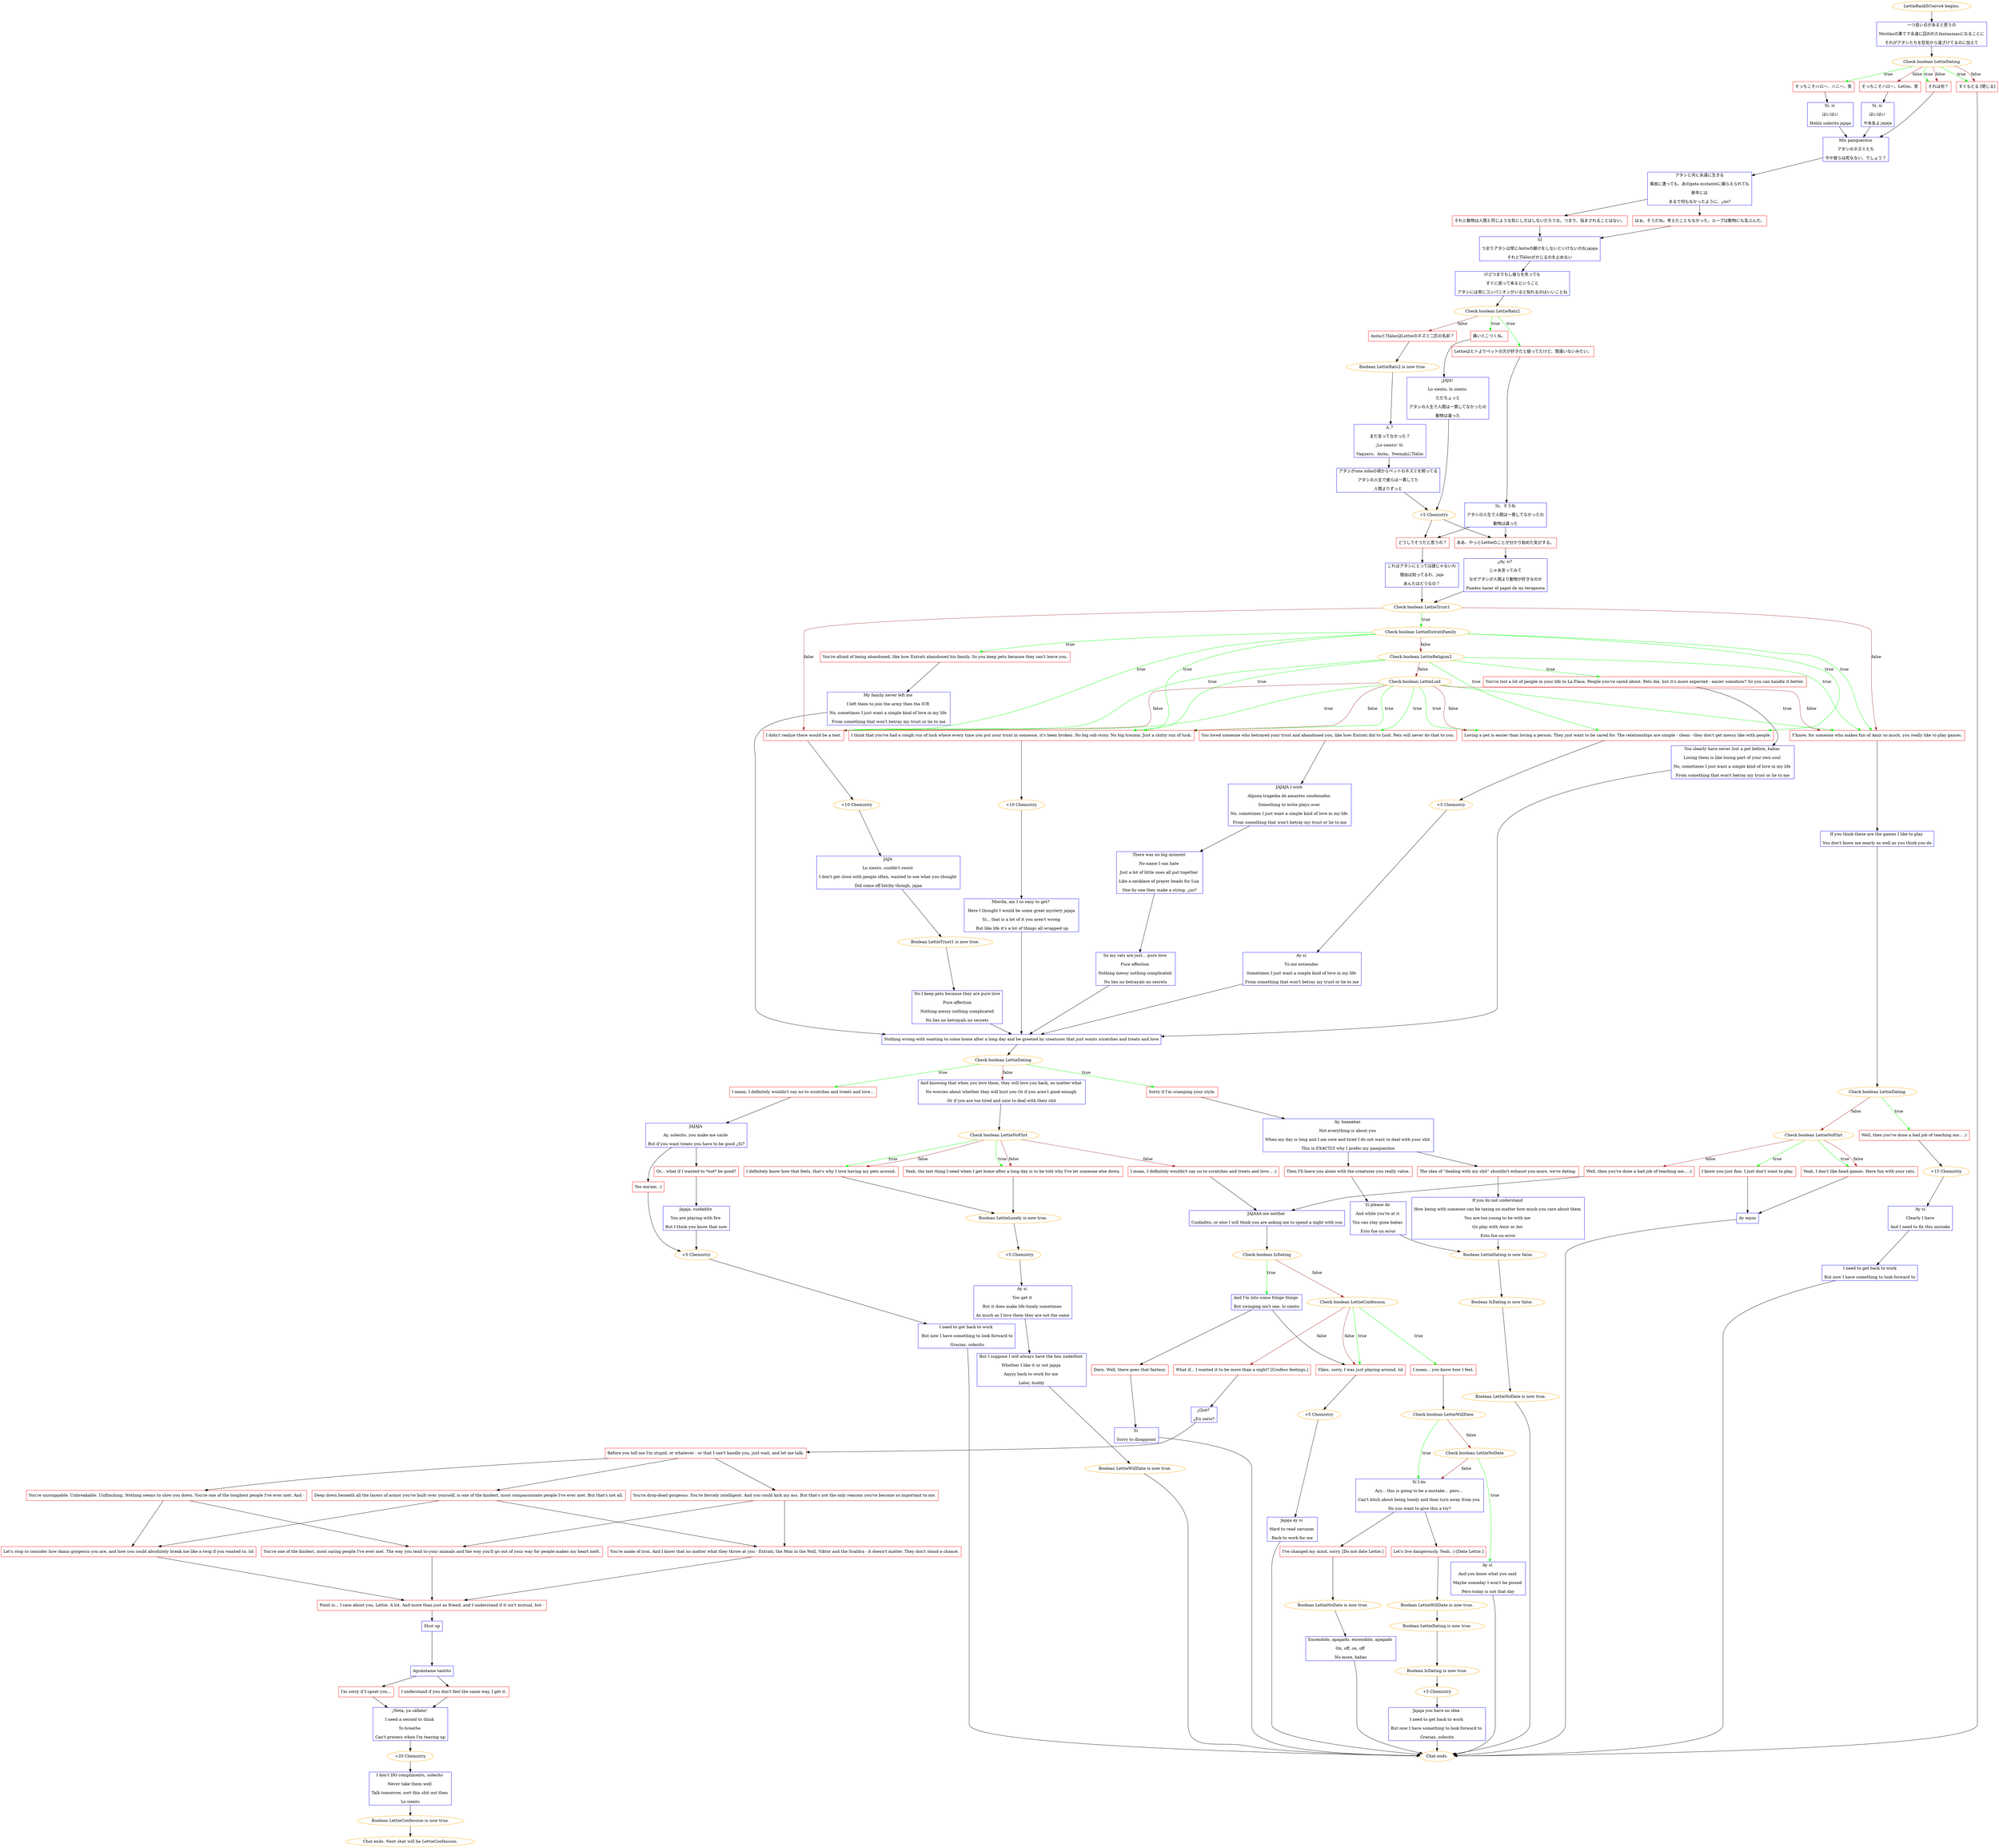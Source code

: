 digraph {
	"LettieRank5Convo4 begins." [color=orange];
		"LettieRank5Convo4 begins." -> j2706013243;
	j2706013243 [label="一つ良い点があると思うの
Mictlánの果てで永遠に囚われたfantasmasになることに
それがアタシたちを狂気から遠ざけてるのに加えて",shape=box,color=blue];
		j2706013243 -> j1776284788;
	j1776284788 [label="Check boolean LettieDating",color=orange];
		j1776284788 -> j1651128125 [label=true,color=green];
		j1776284788 -> j3571925465 [label=true,color=green];
		j1776284788 -> j205931549 [label=true,color=green];
		j1776284788 -> j2593055811 [label=false,color=brown];
		j1776284788 -> j3571925465 [label=false,color=brown];
		j1776284788 -> j205931549 [label=false,color=brown];
	j1651128125 [label="そっちこそハロー、ハニー。笑",shape=box,color=red];
		j1651128125 -> j274455394;
	j3571925465 [label="それは何？",shape=box,color=red];
		j3571925465 -> j1942956364;
	j205931549 [label="すぐもどる [閉じる]",shape=box,color=red];
		j205931549 -> "Chat ends.";
	j2593055811 [label="そっちこそハロー、Lettie。笑",shape=box,color=red];
		j2593055811 -> j885823385;
	j274455394 [label="Sí, sí 
はいはい
Holiiii solecito jajaja",shape=box,color=blue];
		j274455394 -> j1942956364;
	j1942956364 [label="Mis panquecitos
アタシのネズミたち
今や彼らは死なない、でしょう？",shape=box,color=blue];
		j1942956364 -> j2867982772;
	"Chat ends." [color=orange];
	j885823385 [label="Sí, sí 
はいはい 
やあ友よ jajaja",shape=box,color=blue];
		j885823385 -> j1942956364;
	j2867982772 [label="アタシと共に永遠に生きる
事故に遭っても、あのgata mutanteに捕らえられても
新年には
まるで何もなかったように、¿no?",shape=box,color=blue];
		j2867982772 -> j3397506567;
		j2867982772 -> j2038848868;
	j3397506567 [label="はぁ。そうだね。考えたこともなかった。ループは動物にも及ぶんだ。",shape=box,color=red];
		j3397506567 -> j1233418236;
	j2038848868 [label="それと動物は人間と同じような気にし方はしないだろうな。つまり、悩まされることはない。",shape=box,color=red];
		j2038848868 -> j1233418236;
	j1233418236 [label="SÍ
つまりアタシは常にAnitaの躾けをしないといけないのね jajaja
それとTlálocがかじるのを止めない",shape=box,color=blue];
		j1233418236 -> j895639427;
	j895639427 [label="けどつまりもし彼らを失っても
すぐに戻って来るということ
アタシには常にコンパニオンがいると知れるのはいいことね",shape=box,color=blue];
		j895639427 -> j618650259;
	j618650259 [label="Check boolean LettieRats2",color=orange];
		j618650259 -> j1478596546 [label=true,color=green];
		j618650259 -> j1908654 [label=true,color=green];
		j618650259 -> j3904850685 [label=false,color=brown];
	j1478596546 [label="痛いとこつくね。",shape=box,color=red];
		j1478596546 -> j3302746442;
	j1908654 [label="Lettieはヒトよりペットの方が好きだと疑ってたけど、間違いないみたい。",shape=box,color=red];
		j1908654 -> j3436219803;
	j3904850685 [label="AnitaとTlálocはLettieのネズミ二匹の名前？",shape=box,color=red];
		j3904850685 -> j3704596673;
	j3302746442 [label="¡JAJA! 
Lo siento, lo siento 
ただちょっと
アタシの人生で人間は一貫してなかったの
動物は違った",shape=box,color=blue];
		j3302746442 -> j3969315435;
	j3436219803 [label="Sí、そうね
アタシの人生で人間は一貫してなかったの
動物は違った",shape=box,color=blue];
		j3436219803 -> j4032368220;
		j3436219803 -> j923520684;
	j3704596673 [label="Boolean LettieRats2 is now true.",color=orange];
		j3704596673 -> j3055758294;
	j3969315435 [label="+5 Chemistry",color=orange];
		j3969315435 -> j4032368220;
		j3969315435 -> j923520684;
	j4032368220 [label="ああ、やっとLettieのことが分かり始めた気がする。",shape=box,color=red];
		j4032368220 -> j2479209317;
	j923520684 [label="どうしてそうだと思うの？",shape=box,color=red];
		j923520684 -> j512383270;
	j3055758294 [label="ん？
まだ言ってなかった？
¡Lo siento! Si 
Vaquero、Anita、NeenahにTláloc",shape=box,color=blue];
		j3055758294 -> j2298546359;
	j2479209317 [label="¿Ay, sí? 
じゃあ言ってみて
なぜアタシが人間より動物が好きなのか
Puedes hacer el papel de mi terapeuta",shape=box,color=blue];
		j2479209317 -> j1376474199;
	j512383270 [label="これはアタシにとっては謎じゃないわ
理由は知ってるわ、jaja
あんたはどうなの？",shape=box,color=blue];
		j512383270 -> j1376474199;
	j2298546359 [label="アタシがuna niñaの頃からペットのネズミを飼ってる
アタシの人生で彼らは一貫してた
人間よりずっと",shape=box,color=blue];
		j2298546359 -> j3969315435;
	j1376474199 [label="Check boolean LettieTrust1",color=orange];
		j1376474199 -> j752711327 [label=true,color=green];
		j1376474199 -> j2410203640 [label=false,color=brown];
		j1376474199 -> j3946940167 [label=false,color=brown];
	j752711327 [label="Check boolean LettieEntratiFamily",color=orange];
		j752711327 -> j2218722324 [label=true,color=green];
		j752711327 -> j368461458 [label=true,color=green];
		j752711327 -> j4103060069 [label=true,color=green];
		j752711327 -> j3946940167 [label=true,color=green];
		j752711327 -> j2410203640 [label=true,color=green];
		j752711327 -> j655746408 [label=false,color=brown];
	j2410203640 [label="Y'know, for someone who makes fun of Amir so much, you really like to play games.",shape=box,color=red];
		j2410203640 -> j446372537;
	j3946940167 [label="I didn't realize there would be a test.",shape=box,color=red];
		j3946940167 -> j4250860039;
	j2218722324 [label="I think that you've had a rough run of luck where every time you put your trust in someone, it's been broken. No big sob story. No big trauma. Just a shitty run of luck.",shape=box,color=red];
		j2218722324 -> j1973683683;
	j368461458 [label="You're afraid of being abandoned, like how Entrati abandoned his family. So you keep pets because they can't leave you.",shape=box,color=red];
		j368461458 -> j3046279997;
	j4103060069 [label="Loving a pet is easier than loving a person. They just want to be cared for. The relationships are simple - clean - they don't get messy like with people.",shape=box,color=red];
		j4103060069 -> j1803801631;
	j655746408 [label="Check boolean LettieReligion2",color=orange];
		j655746408 -> j2218722324 [label=true,color=green];
		j655746408 -> j1128740639 [label=true,color=green];
		j655746408 -> j4103060069 [label=true,color=green];
		j655746408 -> j3946940167 [label=true,color=green];
		j655746408 -> j2410203640 [label=true,color=green];
		j655746408 -> j4134934312 [label=false,color=brown];
	j446372537 [label="If you think these are the games I like to play 
You don't know me nearly as well as you think you do",shape=box,color=blue];
		j446372537 -> j1688675274;
	j4250860039 [label="+10 Chemistry",color=orange];
		j4250860039 -> j351300505;
	j1973683683 [label="+10 Chemistry",color=orange];
		j1973683683 -> j3074759277;
	j3046279997 [label="My family never left me 
I left them to join the army then the ICR 
No, sometimes I just want a simple kind of love in my life 
From something that won't betray my trust or lie to me",shape=box,color=blue];
		j3046279997 -> j1554146102;
	j1803801631 [label="+5 Chemistry",color=orange];
		j1803801631 -> j69977203;
	j1128740639 [label="You've lost a lot of people in your life to La Flaca. People you've cared about. Pets die, but it's more expected - easier somehow? So you can handle it better.",shape=box,color=red];
		j1128740639 -> j3461135931;
	j4134934312 [label="Check boolean LettieLoid",color=orange];
		j4134934312 -> j2218722324 [label=true,color=green];
		j4134934312 -> j1400008431 [label=true,color=green];
		j4134934312 -> j4103060069 [label=true,color=green];
		j4134934312 -> j3946940167 [label=true,color=green];
		j4134934312 -> j2410203640 [label=true,color=green];
		j4134934312 -> j2218722324 [label=false,color=brown];
		j4134934312 -> j4103060069 [label=false,color=brown];
		j4134934312 -> j3946940167 [label=false,color=brown];
		j4134934312 -> j2410203640 [label=false,color=brown];
	j1688675274 [label="Check boolean LettieDating",color=orange];
		j1688675274 -> j3502298395 [label=true,color=green];
		j1688675274 -> j4271895183 [label=false,color=brown];
	j351300505 [label="JAJA 
Lo siento, couldn't resist 
I don't get close with people often, wanted to see what you thought 
Did come off bitchy though, jajaa",shape=box,color=blue];
		j351300505 -> j3641215325;
	j3074759277 [label="Mierda, am I so easy to get? 
 Here I thought I would be some great mystery jajaja 
 Sí... that is a lot of it you aren't wrong 
 But like life it's a lot of things all wrapped up",shape=box,color=blue];
		j3074759277 -> j1554146102;
	j1554146102 [label="Nothing wrong with wanting to come home after a long day and be greeted by creatures that just wants scratches and treats and love",shape=box,color=blue];
		j1554146102 -> j4062255330;
	j69977203 [label="Ay sí 
Tú me entiendes 
Sometimes I just want a simple kind of love in my life 
From something that won't betray my trust or lie to me",shape=box,color=blue];
		j69977203 -> j1554146102;
	j3461135931 [label="You clearly have never lost a pet before, babas 
Losing them is like losing part of your own soul 
No, sometimes I just want a simple kind of love in my life 
From something that won't betray my trust or lie to me",shape=box,color=blue];
		j3461135931 -> j1554146102;
	j1400008431 [label="You loved someone who betrayed your trust and abandoned you, like how Entrati did to Loid. Pets will never do that to you.",shape=box,color=red];
		j1400008431 -> j3124229089;
	j3502298395 [label="Well, then you've done a bad job of teaching me... ;)",shape=box,color=red];
		j3502298395 -> j3964740307;
	j4271895183 [label="Check boolean LettieNoFlirt",color=orange];
		j4271895183 -> j2498634047 [label=true,color=green];
		j4271895183 -> j403747587 [label=true,color=green];
		j4271895183 -> j403747587 [label=false,color=brown];
		j4271895183 -> j593788396 [label=false,color=brown];
	j3641215325 [label="Boolean LettieTrust1 is now true.",color=orange];
		j3641215325 -> j2914138825;
	j4062255330 [label="Check boolean LettieDating",color=orange];
		j4062255330 -> j395857335 [label=true,color=green];
		j4062255330 -> j2574584805 [label=true,color=green];
		j4062255330 -> j3929189993 [label=false,color=brown];
	j3124229089 [label="JAJAJA I wish 
Alguna tragedia de amantes condenados 
Something to write plays over 
No, sometimes I just want a simple kind of love in my life 
From something that won't betray my trust or lie to me",shape=box,color=blue];
		j3124229089 -> j2290538727;
	j3964740307 [label="+15 Chemistry",color=orange];
		j3964740307 -> j964795734;
	j2498634047 [label="I know you just fine. I just don't want to play.",shape=box,color=red];
		j2498634047 -> j3560170433;
	j403747587 [label="Yeah, I don't like head games. Have fun with your rats.",shape=box,color=red];
		j403747587 -> j3560170433;
	j593788396 [label="Well, then you've done a bad job of teaching me... ;)",shape=box,color=red];
		j593788396 -> j3101434278;
	j2914138825 [label="No I keep pets because they are pure love
Pure affection
Nothing messy nothing complicated
No lies no betrayals no secrets",shape=box,color=blue];
		j2914138825 -> j1554146102;
	j395857335 [label="I mean, I definitely wouldn't say no to scratches and treats and love...",shape=box,color=red];
		j395857335 -> j1227072197;
	j2574584805 [label="Sorry if I'm cramping your style.",shape=box,color=red];
		j2574584805 -> j730963920;
	j3929189993 [label="And knowing that when you love them, they will love you back, no matter what 
No worries about whether they will hurt you Or if you aren't good enough 
Or if you are too tired and sore to deal with their shit",shape=box,color=blue];
		j3929189993 -> j971538823;
	j2290538727 [label="There was no big moment 
No name I can hate 
Just a lot of little ones all put together 
Like a necklace of prayer beads for Lua 
One by one they make a string, ¿no?",shape=box,color=blue];
		j2290538727 -> j623864151;
	j964795734 [label="Ay sí
Clearly I have
And I need to fix this mistake",shape=box,color=blue];
		j964795734 -> j2848282425;
	j3560170433 [label="Ay equis",shape=box,color=blue];
		j3560170433 -> "Chat ends.";
	j3101434278 [label="JAJAAA me neither 
Cuidadito, or else I will think you are asking me to spend a night with you",shape=box,color=blue];
		j3101434278 -> j2380179587;
	j1227072197 [label="JAJAJA 
Ay, solecito, you make me smile 
But if you want treats you have to be good ¿Sí?",shape=box,color=blue];
		j1227072197 -> j3851653472;
		j1227072197 -> j3123883245;
	j730963920 [label="Ay, baaaabas 
Not everything is about you 
When my day is long and I am sore and tired I do not want to deal with your shit 
This is EXACTLY why I prefer my panquecitos",shape=box,color=blue];
		j730963920 -> j2962245177;
		j730963920 -> j2529367207;
	j971538823 [label="Check boolean LettieNoFlirt",color=orange];
		j971538823 -> j1282306209 [label=true,color=green];
		j971538823 -> j77430859 [label=true,color=green];
		j971538823 -> j1282306209 [label=false,color=brown];
		j971538823 -> j77430859 [label=false,color=brown];
		j971538823 -> j1169109029 [label=false,color=brown];
	j623864151 [label="So my rats are just... pure love 
Pure affection 
Nothing messy nothing complicated 
No lies no betrayals no secrets",shape=box,color=blue];
		j623864151 -> j1554146102;
	j2848282425 [label="I need to get back to work
But now I have something to look forward to",shape=box,color=blue];
		j2848282425 -> "Chat ends.";
	j2380179587 [label="Check boolean IsDating",color=orange];
		j2380179587 -> j4197337171 [label=true,color=green];
		j2380179587 -> j2662569927 [label=false,color=brown];
	j3851653472 [label="Yes ma'am. ;)",shape=box,color=red];
		j3851653472 -> j3395211335;
	j3123883245 [label="Or... what if I wanted to *not* be good?",shape=box,color=red];
		j3123883245 -> j935988359;
	j2962245177 [label="The idea of \"dealing with my shit\" shouldn't exhaust you more, we're dating.",shape=box,color=red];
		j2962245177 -> j3332717490;
	j2529367207 [label="Then I'll leave you alone with the creatures you really value.",shape=box,color=red];
		j2529367207 -> j3283651646;
	j1282306209 [label="Yeah, the last thing I need when I get home after a long day is to be told why I've let someone else down.",shape=box,color=red];
		j1282306209 -> j1401824289;
	j77430859 [label="I definitely know how that feels, that's why I love having my pets around.",shape=box,color=red];
		j77430859 -> j1401824289;
	j1169109029 [label="I mean, I definitely wouldn't say no to scratches and treats and love... ;)",shape=box,color=red];
		j1169109029 -> j3101434278;
	j4197337171 [label="And I'm into some fringe things 
But swinging isn't one, lo siento",shape=box,color=blue];
		j4197337171 -> j638707127;
		j4197337171 -> j1908698402;
	j2662569927 [label="Check boolean LettieConfession",color=orange];
		j2662569927 -> j2885621929 [label=true,color=green];
		j2662569927 -> j638707127 [label=true,color=green];
		j2662569927 -> j3541890949 [label=false,color=brown];
		j2662569927 -> j638707127 [label=false,color=brown];
	j3395211335 [label="+5 Chemistry",color=orange];
		j3395211335 -> j3412850137;
	j935988359 [label="Jajaja, cuidadito 
You are playing with fire 
But I think you know that now",shape=box,color=blue];
		j935988359 -> j3395211335;
	j3332717490 [label="If you do not understand 
How being with someone can be taxing no matter how much you care about them 
You are too young to be with me 
Go play with Amir or Aoi 
Esto fue un error",shape=box,color=blue];
		j3332717490 -> j30836566;
	j3283651646 [label="Sí please do 
And while you're at it 
You can stay gone babas 
Esto fue un error",shape=box,color=blue];
		j3283651646 -> j30836566;
	j1401824289 [label="Boolean LettieLonely is now true.",color=orange];
		j1401824289 -> j3985893832;
	j638707127 [label="Yikes, sorry, I was just playing around. lol",shape=box,color=red];
		j638707127 -> j587614181;
	j1908698402 [label="Darn. Well, there goes that fantasy.",shape=box,color=red];
		j1908698402 -> j167937512;
	j2885621929 [label="I mean... you know how I feel.",shape=box,color=red];
		j2885621929 -> j2833136216;
	j3541890949 [label="What if... I wanted it to be more than a night? [Confess feelings.]",shape=box,color=red];
		j3541890949 -> j219365776;
	j3412850137 [label="I need to get back to work 
 But now I have something to look forward to
 Gracias, solecito",shape=box,color=blue];
		j3412850137 -> "Chat ends.";
	j30836566 [label="Boolean LettieDating is now false.",color=orange];
		j30836566 -> j4031970331;
	j3985893832 [label="+5 Chemistry",color=orange];
		j3985893832 -> j1829414012;
	j587614181 [label="+5 Chemistry",color=orange];
		j587614181 -> j2821228554;
	j167937512 [label="Sí 
Sorry to disappoint",shape=box,color=blue];
		j167937512 -> "Chat ends.";
	j2833136216 [label="Check boolean LettieWillDate",color=orange];
		j2833136216 -> j1488048721 [label=true,color=green];
		j2833136216 -> j1051547916 [label=false,color=brown];
	j219365776 [label="¿Qué? 
¿En serio?",shape=box,color=blue];
		j219365776 -> j1406979627;
	j4031970331 [label="Boolean IsDating is now false.",color=orange];
		j4031970331 -> j3065772033;
	j1829414012 [label="Ay sí 
You get it 
But it does make life lonely sometimes 
As much as I love them they are not the same",shape=box,color=blue];
		j1829414012 -> j1830167001;
	j2821228554 [label="Jajaja ay sí 
Hard to read sarcasm 
Back to work for me",shape=box,color=blue];
		j2821228554 -> "Chat ends.";
	j1488048721 [label="Sí I do 
Ayy... this is going to be a mistake... pero... 
Can't bitch about being lonely and then turn away from you 
Do you want to give this a try?",shape=box,color=blue];
		j1488048721 -> j1845452366;
		j1488048721 -> j4167192093;
	j1051547916 [label="Check boolean LettieNoDate",color=orange];
		j1051547916 -> j3078839151 [label=true,color=green];
		j1051547916 -> j1488048721 [label=false,color=brown];
	j1406979627 [label="Before you tell me I'm stupid, or whatever - or that I can't handle you, just wait, and let me talk.",shape=box,color=red];
		j1406979627 -> j785694966;
		j1406979627 -> j3161312988;
		j1406979627 -> j2565493558;
	j3065772033 [label="Boolean LettieNoDate is now true.",color=orange];
		j3065772033 -> "Chat ends.";
	j1830167001 [label="But I suppose I will always have the hex underfoot 
Whether I like it or not jajaja 
Aayyy back to work for me 
Later, buddy",shape=box,color=blue];
		j1830167001 -> j843193783;
	j1845452366 [label="Let's live dangerously. Yeah. :) [Date Lettie.]",shape=box,color=red];
		j1845452366 -> j1528472006;
	j4167192093 [label="I've changed my mind, sorry. [Do not date Lettie.]",shape=box,color=red];
		j4167192093 -> j1514324672;
	j3078839151 [label="Ay sí 
And you know what you said 
Maybe someday I won't be pissed 
Pero today is not that day",shape=box,color=blue];
		j3078839151 -> "Chat ends.";
	j785694966 [label="You're drop-dead gorgeous. You're fiercely intelligent. And you could kick my ass. But that's not the only reasons you've become so important to me.",shape=box,color=red];
		j785694966 -> j3297365116;
		j785694966 -> j2837788043;
	j3161312988 [label="Deep down beneath all the layers of armor you've built over yourself, is one of the kindest, most compassionate people I've ever met. But that's not all.",shape=box,color=red];
		j3161312988 -> j1745132721;
		j3161312988 -> j2837788043;
	j2565493558 [label="You're unstoppable. Unbreakable. Unflinching. Nothing seems to slow you down. You're one of the toughest people I've ever met. And -",shape=box,color=red];
		j2565493558 -> j1745132721;
		j2565493558 -> j3297365116;
	j843193783 [label="Boolean LettieWillDate is now true.",color=orange];
		j843193783 -> "Chat ends.";
	j1528472006 [label="Boolean LettieWillDate is now true.",color=orange];
		j1528472006 -> j929273948;
	j1514324672 [label="Boolean LettieNoDate is now true.",color=orange];
		j1514324672 -> j1090179725;
	j3297365116 [label="You're one of the kindest, most caring people I've ever met. The way you tend to your animals and the way you'll go out of your way for people makes my heart melt.",shape=box,color=red];
		j3297365116 -> j3586231350;
	j2837788043 [label="You're made of iron. And I know that no matter what they throw at you - Entrati, the Man in the Wall, Viktor and the Scaldra - it doesn't matter. They don't stand a chance.",shape=box,color=red];
		j2837788043 -> j3586231350;
	j1745132721 [label="Let's stop to consider how damn gorgeous you are, and how you could absolutely break me like a twig if you wanted to. lol",shape=box,color=red];
		j1745132721 -> j3586231350;
	j929273948 [label="Boolean LettieDating is now true.",color=orange];
		j929273948 -> j3954359984;
	j1090179725 [label="Encendido, apagado, encendido, apagado 
On, off, on, off 
No more, babas",shape=box,color=blue];
		j1090179725 -> "Chat ends.";
	j3586231350 [label="Point is... I care about you, Lettie. A lot. And more than just as friend, and I understand if it isn't mutual, but -",shape=box,color=red];
		j3586231350 -> j3651481160;
	j3954359984 [label="Boolean IsDating is now true.",color=orange];
		j3954359984 -> j4211128900;
	j3651481160 [label="Shut up",shape=box,color=blue];
		j3651481160 -> j1885212092;
	j4211128900 [label="+5 Chemistry",color=orange];
		j4211128900 -> j3589276992;
	j1885212092 [label="Aguántame tantito",shape=box,color=blue];
		j1885212092 -> j3591718993;
		j1885212092 -> j2959464709;
	j3589276992 [label="Jajaja you have no idea 
I need to get back to work 
But now I have something to look forward to 
Gracias, solecito",shape=box,color=blue];
		j3589276992 -> "Chat ends.";
	j3591718993 [label="I'm sorry if I upset you...",shape=box,color=red];
		j3591718993 -> j4026625166;
	j2959464709 [label="I understand if you don't feel the same way, I get it.",shape=box,color=red];
		j2959464709 -> j4026625166;
	j4026625166 [label="¡Neta, ya cállate! 
I need a second to think 
To breathe 
Can't process when I'm tearing up",shape=box,color=blue];
		j4026625166 -> j3299709796;
	j3299709796 [label="+20 Chemistry",color=orange];
		j3299709796 -> j4186419707;
	j4186419707 [label="I don't DO compliments, solecito 
Never take them well 
Talk tomorrow, sort this shit out then 
Lo siento",shape=box,color=blue];
		j4186419707 -> j621831274;
	j621831274 [label="Boolean LettieConfession is now true.",color=orange];
		j621831274 -> "Chat ends. Next chat will be LettieConfession.";
	"Chat ends. Next chat will be LettieConfession." [color=orange];
}